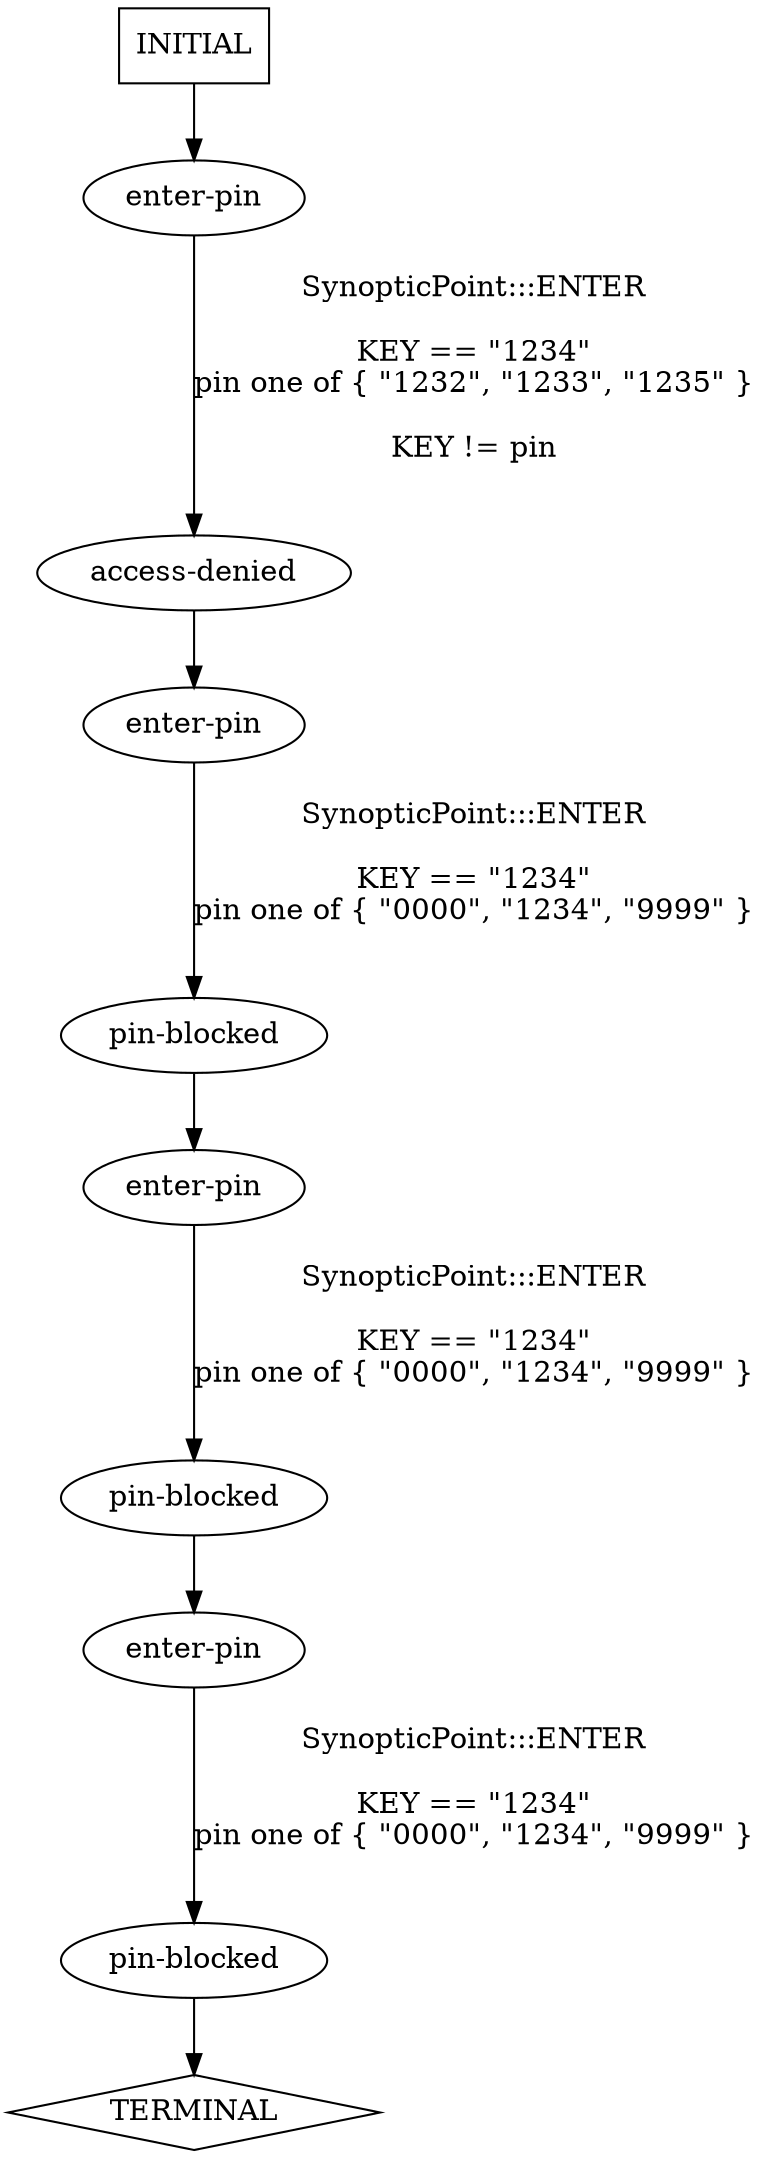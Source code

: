 digraph {
  0 [label="access-denied"];
  1 [label="enter-pin"];
  2 [label="enter-pin"];
  3 [label="enter-pin"];
  4 [label="enter-pin"];
  5 [label="pin-blocked"];
  6 [label="pin-blocked"];
  7 [label="pin-blocked"];
  8 [label="TERMINAL",shape=diamond];
  9 [label="INITIAL",shape=box];
0->2 [label="",];
1->0 [label="SynopticPoint:::ENTER\nKEY == \"1234\"\npin one of { \"1232\", \"1233\", \"1235\" }\nKEY != pin\n",];
2->5 [label="SynopticPoint:::ENTER\nKEY == \"1234\"\npin one of { \"0000\", \"1234\", \"9999\" }\n",];
3->6 [label="SynopticPoint:::ENTER\nKEY == \"1234\"\npin one of { \"0000\", \"1234\", \"9999\" }\n",];
4->7 [label="SynopticPoint:::ENTER\nKEY == \"1234\"\npin one of { \"0000\", \"1234\", \"9999\" }\n",];
5->3 [label="",];
6->4 [label="",];
7->8 [label="",];
9->1 [label="",];
} // digraph {
